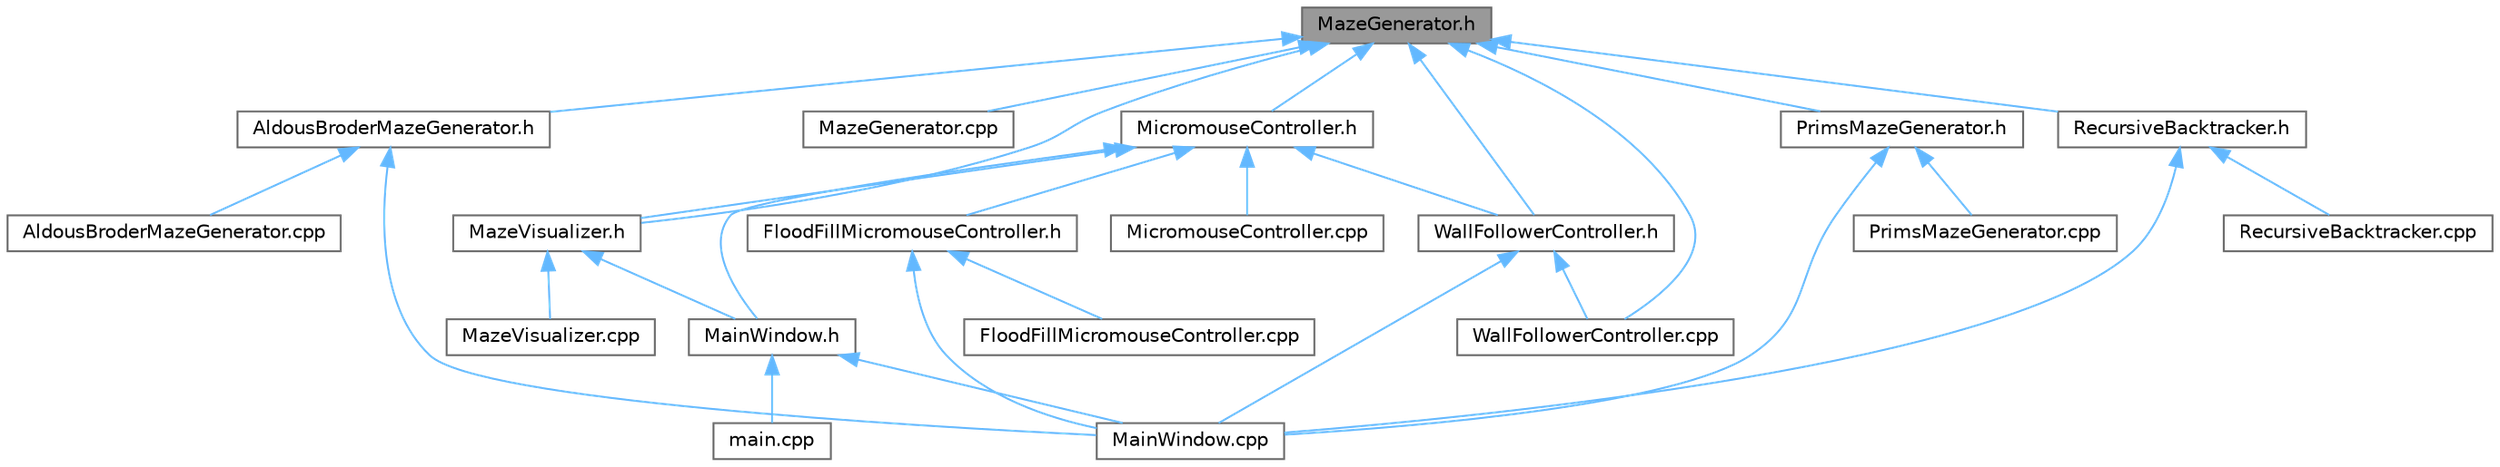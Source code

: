 digraph "MazeGenerator.h"
{
 // LATEX_PDF_SIZE
  bgcolor="transparent";
  edge [fontname=Helvetica,fontsize=10,labelfontname=Helvetica,labelfontsize=10];
  node [fontname=Helvetica,fontsize=10,shape=box,height=0.2,width=0.4];
  Node1 [id="Node000001",label="MazeGenerator.h",height=0.2,width=0.4,color="gray40", fillcolor="grey60", style="filled", fontcolor="black",tooltip=" "];
  Node1 -> Node2 [id="edge1_Node000001_Node000002",dir="back",color="steelblue1",style="solid",tooltip=" "];
  Node2 [id="Node000002",label="AldousBroderMazeGenerator.h",height=0.2,width=0.4,color="grey40", fillcolor="white", style="filled",URL="$_aldous_broder_maze_generator_8h.html",tooltip=" "];
  Node2 -> Node3 [id="edge2_Node000002_Node000003",dir="back",color="steelblue1",style="solid",tooltip=" "];
  Node3 [id="Node000003",label="AldousBroderMazeGenerator.cpp",height=0.2,width=0.4,color="grey40", fillcolor="white", style="filled",URL="$_aldous_broder_maze_generator_8cpp.html",tooltip=" "];
  Node2 -> Node4 [id="edge3_Node000002_Node000004",dir="back",color="steelblue1",style="solid",tooltip=" "];
  Node4 [id="Node000004",label="MainWindow.cpp",height=0.2,width=0.4,color="grey40", fillcolor="white", style="filled",URL="$_main_window_8cpp.html",tooltip=" "];
  Node1 -> Node5 [id="edge4_Node000001_Node000005",dir="back",color="steelblue1",style="solid",tooltip=" "];
  Node5 [id="Node000005",label="MazeGenerator.cpp",height=0.2,width=0.4,color="grey40", fillcolor="white", style="filled",URL="$_maze_generator_8cpp.html",tooltip=" "];
  Node1 -> Node6 [id="edge5_Node000001_Node000006",dir="back",color="steelblue1",style="solid",tooltip=" "];
  Node6 [id="Node000006",label="MazeVisualizer.h",height=0.2,width=0.4,color="grey40", fillcolor="white", style="filled",URL="$_maze_visualizer_8h.html",tooltip=" "];
  Node6 -> Node7 [id="edge6_Node000006_Node000007",dir="back",color="steelblue1",style="solid",tooltip=" "];
  Node7 [id="Node000007",label="MainWindow.h",height=0.2,width=0.4,color="grey40", fillcolor="white", style="filled",URL="$_main_window_8h.html",tooltip=" "];
  Node7 -> Node4 [id="edge7_Node000007_Node000004",dir="back",color="steelblue1",style="solid",tooltip=" "];
  Node7 -> Node8 [id="edge8_Node000007_Node000008",dir="back",color="steelblue1",style="solid",tooltip=" "];
  Node8 [id="Node000008",label="main.cpp",height=0.2,width=0.4,color="grey40", fillcolor="white", style="filled",URL="$main_8cpp.html",tooltip=" "];
  Node6 -> Node9 [id="edge9_Node000006_Node000009",dir="back",color="steelblue1",style="solid",tooltip=" "];
  Node9 [id="Node000009",label="MazeVisualizer.cpp",height=0.2,width=0.4,color="grey40", fillcolor="white", style="filled",URL="$_maze_visualizer_8cpp.html",tooltip=" "];
  Node1 -> Node10 [id="edge10_Node000001_Node000010",dir="back",color="steelblue1",style="solid",tooltip=" "];
  Node10 [id="Node000010",label="MicromouseController.h",height=0.2,width=0.4,color="grey40", fillcolor="white", style="filled",URL="$_micromouse_controller_8h.html",tooltip=" "];
  Node10 -> Node11 [id="edge11_Node000010_Node000011",dir="back",color="steelblue1",style="solid",tooltip=" "];
  Node11 [id="Node000011",label="FloodFillMicromouseController.h",height=0.2,width=0.4,color="grey40", fillcolor="white", style="filled",URL="$_flood_fill_micromouse_controller_8h.html",tooltip=" "];
  Node11 -> Node12 [id="edge12_Node000011_Node000012",dir="back",color="steelblue1",style="solid",tooltip=" "];
  Node12 [id="Node000012",label="FloodFillMicromouseController.cpp",height=0.2,width=0.4,color="grey40", fillcolor="white", style="filled",URL="$_flood_fill_micromouse_controller_8cpp.html",tooltip=" "];
  Node11 -> Node4 [id="edge13_Node000011_Node000004",dir="back",color="steelblue1",style="solid",tooltip=" "];
  Node10 -> Node7 [id="edge14_Node000010_Node000007",dir="back",color="steelblue1",style="solid",tooltip=" "];
  Node10 -> Node6 [id="edge15_Node000010_Node000006",dir="back",color="steelblue1",style="solid",tooltip=" "];
  Node10 -> Node13 [id="edge16_Node000010_Node000013",dir="back",color="steelblue1",style="solid",tooltip=" "];
  Node13 [id="Node000013",label="MicromouseController.cpp",height=0.2,width=0.4,color="grey40", fillcolor="white", style="filled",URL="$_micromouse_controller_8cpp.html",tooltip=" "];
  Node10 -> Node14 [id="edge17_Node000010_Node000014",dir="back",color="steelblue1",style="solid",tooltip=" "];
  Node14 [id="Node000014",label="WallFollowerController.h",height=0.2,width=0.4,color="grey40", fillcolor="white", style="filled",URL="$_wall_follower_controller_8h.html",tooltip=" "];
  Node14 -> Node4 [id="edge18_Node000014_Node000004",dir="back",color="steelblue1",style="solid",tooltip=" "];
  Node14 -> Node15 [id="edge19_Node000014_Node000015",dir="back",color="steelblue1",style="solid",tooltip=" "];
  Node15 [id="Node000015",label="WallFollowerController.cpp",height=0.2,width=0.4,color="grey40", fillcolor="white", style="filled",URL="$_wall_follower_controller_8cpp.html",tooltip=" "];
  Node1 -> Node16 [id="edge20_Node000001_Node000016",dir="back",color="steelblue1",style="solid",tooltip=" "];
  Node16 [id="Node000016",label="PrimsMazeGenerator.h",height=0.2,width=0.4,color="grey40", fillcolor="white", style="filled",URL="$_prims_maze_generator_8h.html",tooltip=" "];
  Node16 -> Node4 [id="edge21_Node000016_Node000004",dir="back",color="steelblue1",style="solid",tooltip=" "];
  Node16 -> Node17 [id="edge22_Node000016_Node000017",dir="back",color="steelblue1",style="solid",tooltip=" "];
  Node17 [id="Node000017",label="PrimsMazeGenerator.cpp",height=0.2,width=0.4,color="grey40", fillcolor="white", style="filled",URL="$_prims_maze_generator_8cpp.html",tooltip=" "];
  Node1 -> Node18 [id="edge23_Node000001_Node000018",dir="back",color="steelblue1",style="solid",tooltip=" "];
  Node18 [id="Node000018",label="RecursiveBacktracker.h",height=0.2,width=0.4,color="grey40", fillcolor="white", style="filled",URL="$_recursive_backtracker_8h.html",tooltip=" "];
  Node18 -> Node4 [id="edge24_Node000018_Node000004",dir="back",color="steelblue1",style="solid",tooltip=" "];
  Node18 -> Node19 [id="edge25_Node000018_Node000019",dir="back",color="steelblue1",style="solid",tooltip=" "];
  Node19 [id="Node000019",label="RecursiveBacktracker.cpp",height=0.2,width=0.4,color="grey40", fillcolor="white", style="filled",URL="$_recursive_backtracker_8cpp.html",tooltip=" "];
  Node1 -> Node15 [id="edge26_Node000001_Node000015",dir="back",color="steelblue1",style="solid",tooltip=" "];
  Node1 -> Node14 [id="edge27_Node000001_Node000014",dir="back",color="steelblue1",style="solid",tooltip=" "];
}
